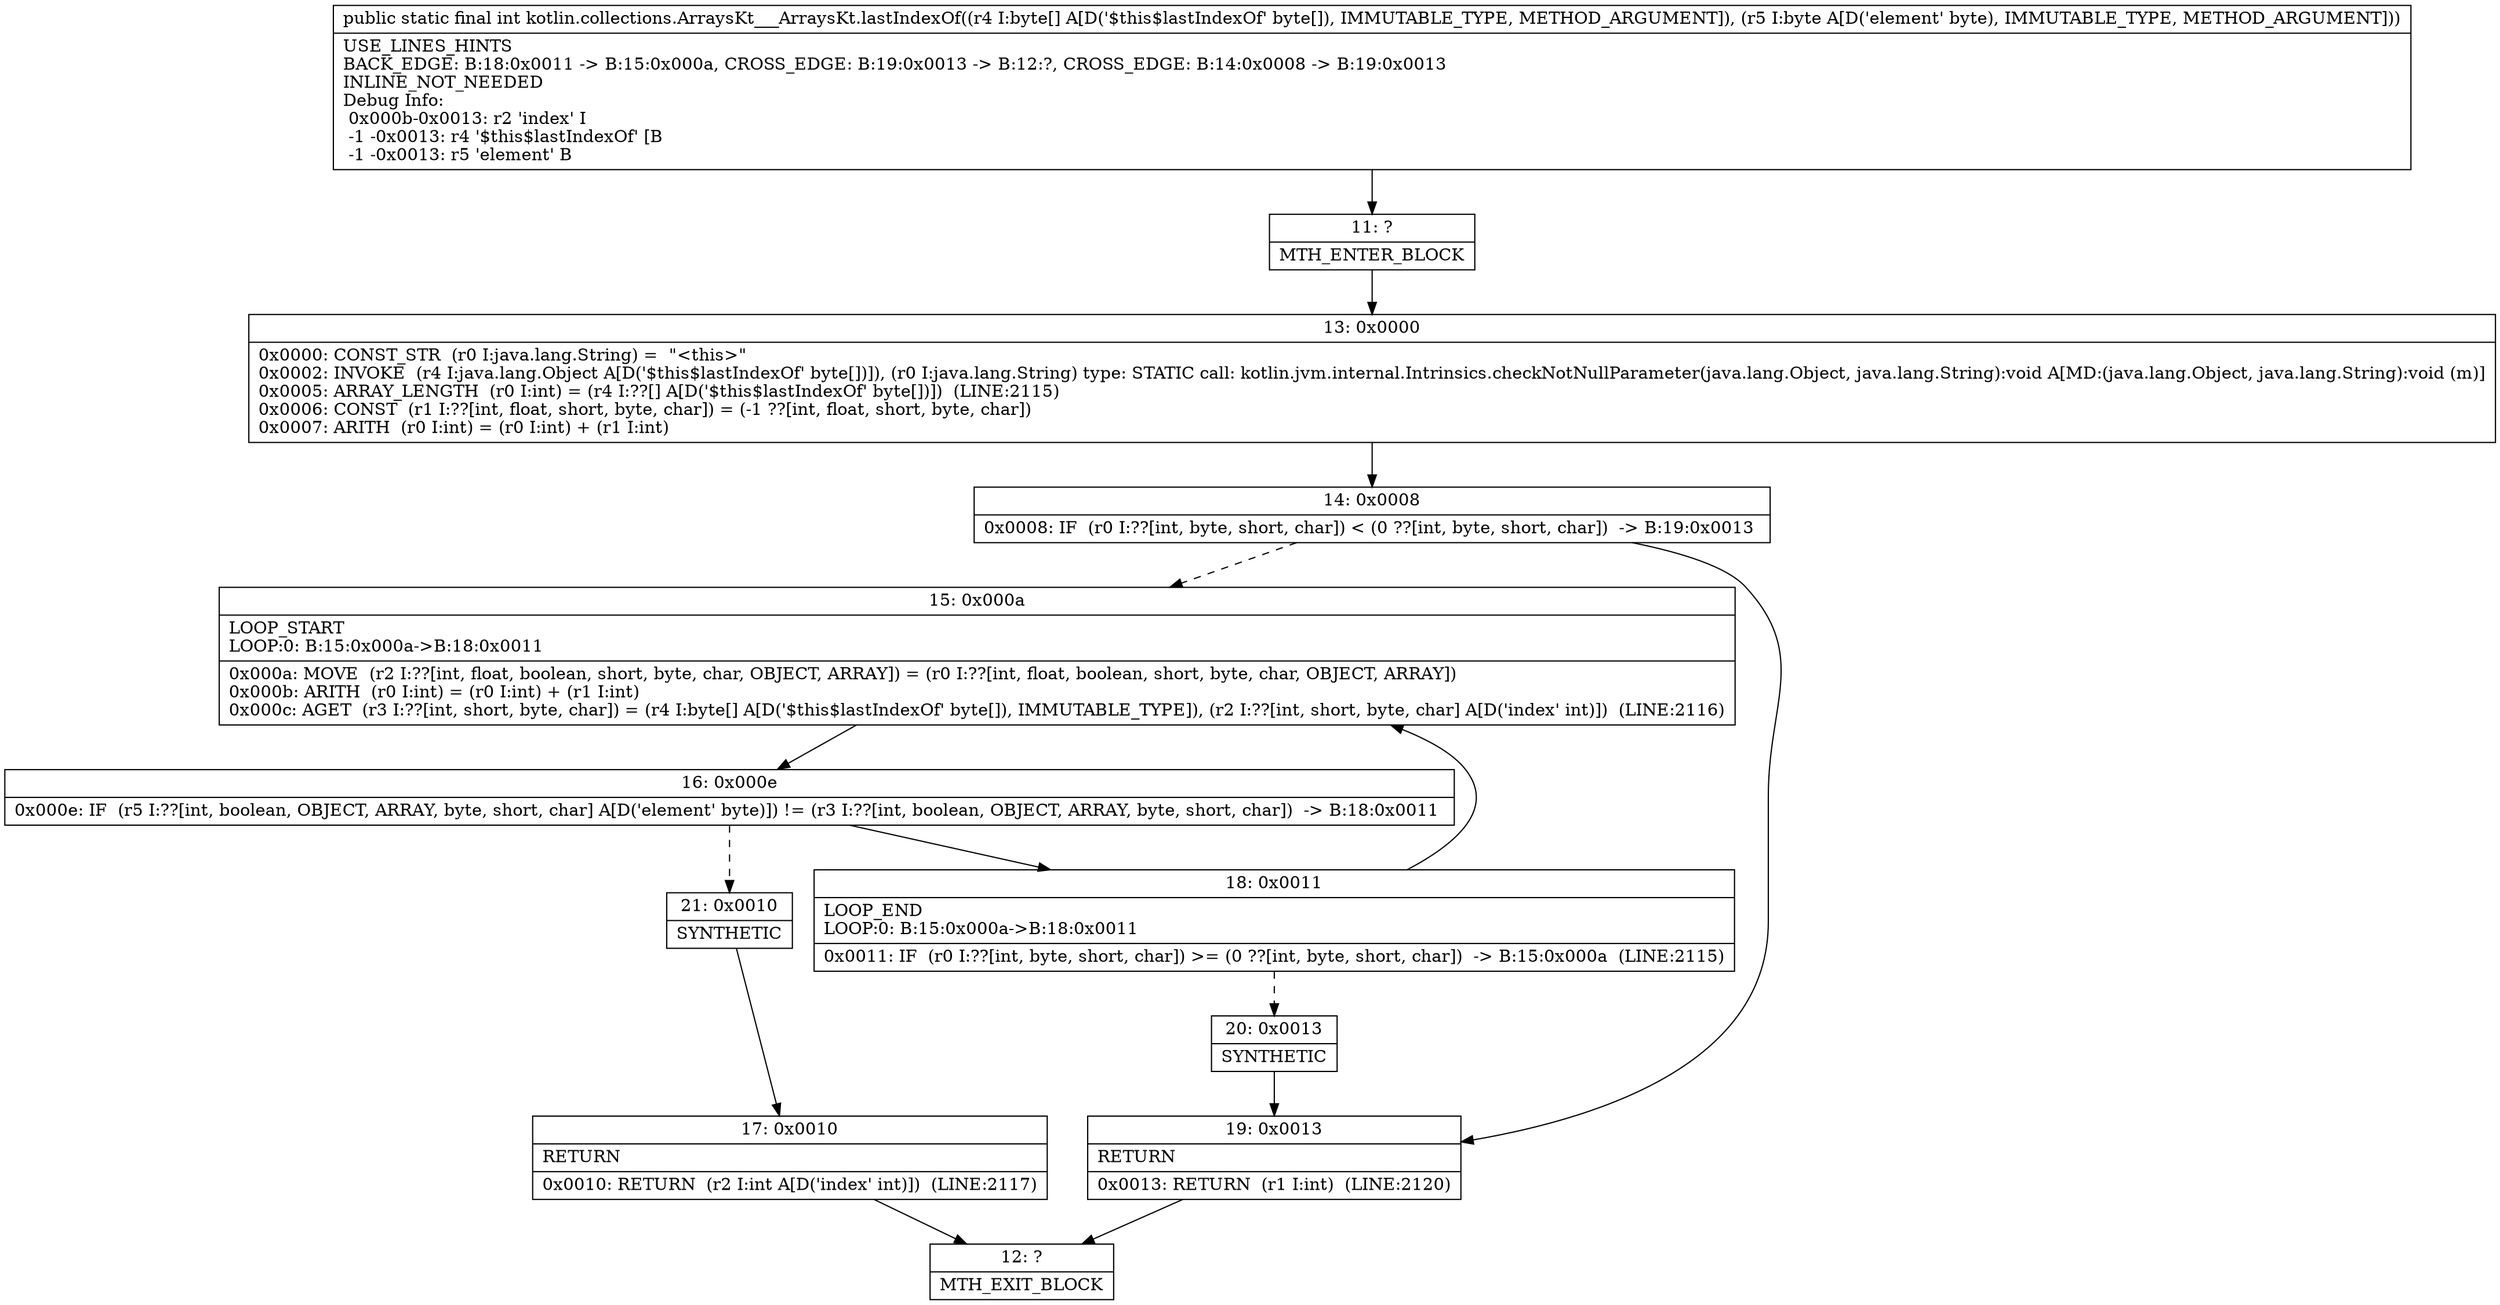 digraph "CFG forkotlin.collections.ArraysKt___ArraysKt.lastIndexOf([BB)I" {
Node_11 [shape=record,label="{11\:\ ?|MTH_ENTER_BLOCK\l}"];
Node_13 [shape=record,label="{13\:\ 0x0000|0x0000: CONST_STR  (r0 I:java.lang.String) =  \"\<this\>\" \l0x0002: INVOKE  (r4 I:java.lang.Object A[D('$this$lastIndexOf' byte[])]), (r0 I:java.lang.String) type: STATIC call: kotlin.jvm.internal.Intrinsics.checkNotNullParameter(java.lang.Object, java.lang.String):void A[MD:(java.lang.Object, java.lang.String):void (m)]\l0x0005: ARRAY_LENGTH  (r0 I:int) = (r4 I:??[] A[D('$this$lastIndexOf' byte[])])  (LINE:2115)\l0x0006: CONST  (r1 I:??[int, float, short, byte, char]) = (\-1 ??[int, float, short, byte, char]) \l0x0007: ARITH  (r0 I:int) = (r0 I:int) + (r1 I:int) \l}"];
Node_14 [shape=record,label="{14\:\ 0x0008|0x0008: IF  (r0 I:??[int, byte, short, char]) \< (0 ??[int, byte, short, char])  \-\> B:19:0x0013 \l}"];
Node_15 [shape=record,label="{15\:\ 0x000a|LOOP_START\lLOOP:0: B:15:0x000a\-\>B:18:0x0011\l|0x000a: MOVE  (r2 I:??[int, float, boolean, short, byte, char, OBJECT, ARRAY]) = (r0 I:??[int, float, boolean, short, byte, char, OBJECT, ARRAY]) \l0x000b: ARITH  (r0 I:int) = (r0 I:int) + (r1 I:int) \l0x000c: AGET  (r3 I:??[int, short, byte, char]) = (r4 I:byte[] A[D('$this$lastIndexOf' byte[]), IMMUTABLE_TYPE]), (r2 I:??[int, short, byte, char] A[D('index' int)])  (LINE:2116)\l}"];
Node_16 [shape=record,label="{16\:\ 0x000e|0x000e: IF  (r5 I:??[int, boolean, OBJECT, ARRAY, byte, short, char] A[D('element' byte)]) != (r3 I:??[int, boolean, OBJECT, ARRAY, byte, short, char])  \-\> B:18:0x0011 \l}"];
Node_18 [shape=record,label="{18\:\ 0x0011|LOOP_END\lLOOP:0: B:15:0x000a\-\>B:18:0x0011\l|0x0011: IF  (r0 I:??[int, byte, short, char]) \>= (0 ??[int, byte, short, char])  \-\> B:15:0x000a  (LINE:2115)\l}"];
Node_20 [shape=record,label="{20\:\ 0x0013|SYNTHETIC\l}"];
Node_21 [shape=record,label="{21\:\ 0x0010|SYNTHETIC\l}"];
Node_17 [shape=record,label="{17\:\ 0x0010|RETURN\l|0x0010: RETURN  (r2 I:int A[D('index' int)])  (LINE:2117)\l}"];
Node_12 [shape=record,label="{12\:\ ?|MTH_EXIT_BLOCK\l}"];
Node_19 [shape=record,label="{19\:\ 0x0013|RETURN\l|0x0013: RETURN  (r1 I:int)  (LINE:2120)\l}"];
MethodNode[shape=record,label="{public static final int kotlin.collections.ArraysKt___ArraysKt.lastIndexOf((r4 I:byte[] A[D('$this$lastIndexOf' byte[]), IMMUTABLE_TYPE, METHOD_ARGUMENT]), (r5 I:byte A[D('element' byte), IMMUTABLE_TYPE, METHOD_ARGUMENT]))  | USE_LINES_HINTS\lBACK_EDGE: B:18:0x0011 \-\> B:15:0x000a, CROSS_EDGE: B:19:0x0013 \-\> B:12:?, CROSS_EDGE: B:14:0x0008 \-\> B:19:0x0013\lINLINE_NOT_NEEDED\lDebug Info:\l  0x000b\-0x0013: r2 'index' I\l  \-1 \-0x0013: r4 '$this$lastIndexOf' [B\l  \-1 \-0x0013: r5 'element' B\l}"];
MethodNode -> Node_11;Node_11 -> Node_13;
Node_13 -> Node_14;
Node_14 -> Node_15[style=dashed];
Node_14 -> Node_19;
Node_15 -> Node_16;
Node_16 -> Node_18;
Node_16 -> Node_21[style=dashed];
Node_18 -> Node_15;
Node_18 -> Node_20[style=dashed];
Node_20 -> Node_19;
Node_21 -> Node_17;
Node_17 -> Node_12;
Node_19 -> Node_12;
}

